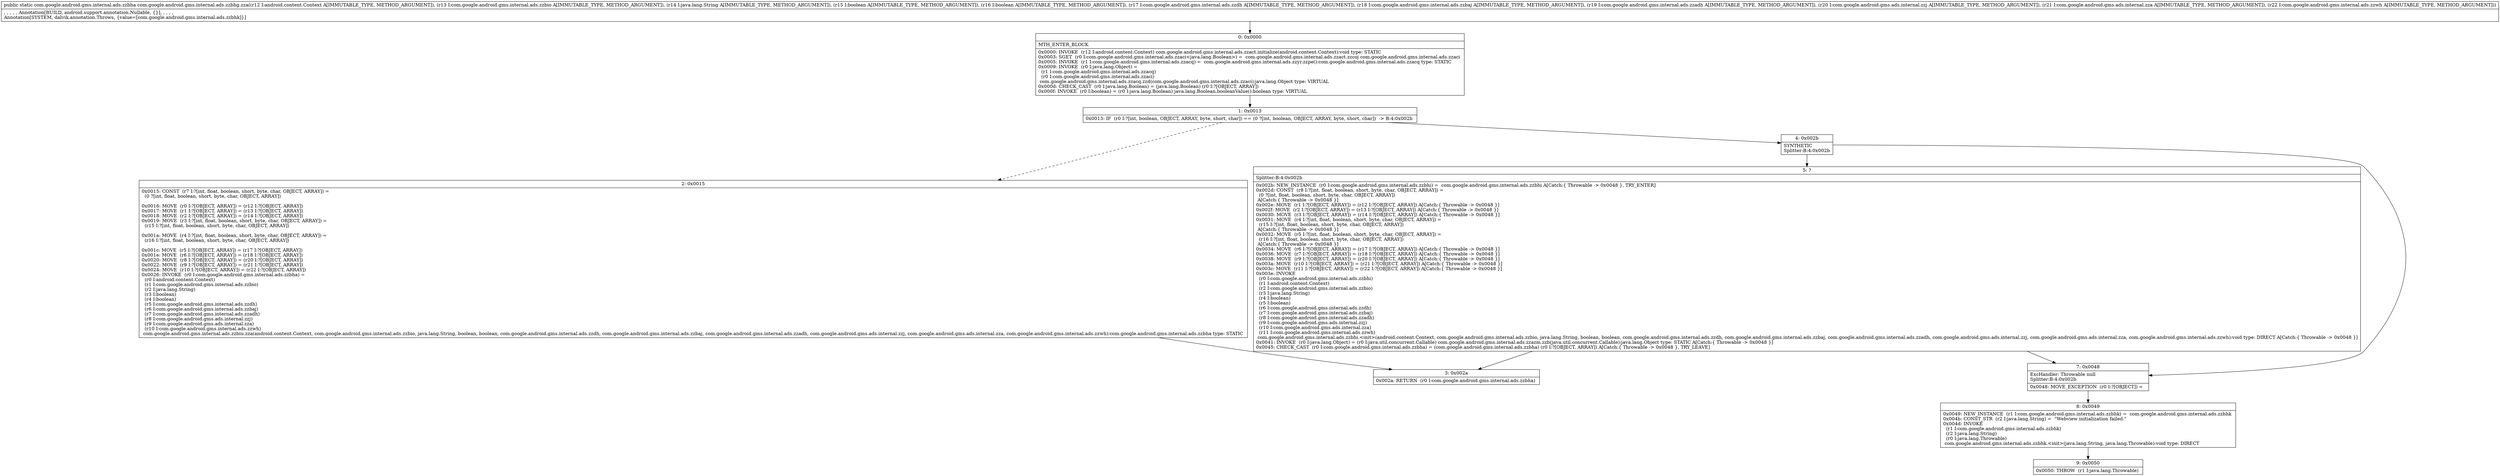 digraph "CFG forcom.google.android.gms.internal.ads.zzbhg.zza(Landroid\/content\/Context;Lcom\/google\/android\/gms\/internal\/ads\/zzbio;Ljava\/lang\/String;ZZLcom\/google\/android\/gms\/internal\/ads\/zzdh;Lcom\/google\/android\/gms\/internal\/ads\/zzbaj;Lcom\/google\/android\/gms\/internal\/ads\/zzadh;Lcom\/google\/android\/gms\/ads\/internal\/zzj;Lcom\/google\/android\/gms\/ads\/internal\/zza;Lcom\/google\/android\/gms\/internal\/ads\/zzwh;)Lcom\/google\/android\/gms\/internal\/ads\/zzbha;" {
Node_0 [shape=record,label="{0\:\ 0x0000|MTH_ENTER_BLOCK\l|0x0000: INVOKE  (r12 I:android.content.Context) com.google.android.gms.internal.ads.zzact.initialize(android.content.Context):void type: STATIC \l0x0003: SGET  (r0 I:com.google.android.gms.internal.ads.zzaci\<java.lang.Boolean\>) =  com.google.android.gms.internal.ads.zzact.zzcoj com.google.android.gms.internal.ads.zzaci \l0x0005: INVOKE  (r1 I:com.google.android.gms.internal.ads.zzacq) =  com.google.android.gms.internal.ads.zzyr.zzpe():com.google.android.gms.internal.ads.zzacq type: STATIC \l0x0009: INVOKE  (r0 I:java.lang.Object) = \l  (r1 I:com.google.android.gms.internal.ads.zzacq)\l  (r0 I:com.google.android.gms.internal.ads.zzaci)\l com.google.android.gms.internal.ads.zzacq.zzd(com.google.android.gms.internal.ads.zzaci):java.lang.Object type: VIRTUAL \l0x000d: CHECK_CAST  (r0 I:java.lang.Boolean) = (java.lang.Boolean) (r0 I:?[OBJECT, ARRAY]) \l0x000f: INVOKE  (r0 I:boolean) = (r0 I:java.lang.Boolean) java.lang.Boolean.booleanValue():boolean type: VIRTUAL \l}"];
Node_1 [shape=record,label="{1\:\ 0x0013|0x0013: IF  (r0 I:?[int, boolean, OBJECT, ARRAY, byte, short, char]) == (0 ?[int, boolean, OBJECT, ARRAY, byte, short, char])  \-\> B:4:0x002b \l}"];
Node_2 [shape=record,label="{2\:\ 0x0015|0x0015: CONST  (r7 I:?[int, float, boolean, short, byte, char, OBJECT, ARRAY]) = \l  (0 ?[int, float, boolean, short, byte, char, OBJECT, ARRAY])\l \l0x0016: MOVE  (r0 I:?[OBJECT, ARRAY]) = (r12 I:?[OBJECT, ARRAY]) \l0x0017: MOVE  (r1 I:?[OBJECT, ARRAY]) = (r13 I:?[OBJECT, ARRAY]) \l0x0018: MOVE  (r2 I:?[OBJECT, ARRAY]) = (r14 I:?[OBJECT, ARRAY]) \l0x0019: MOVE  (r3 I:?[int, float, boolean, short, byte, char, OBJECT, ARRAY]) = \l  (r15 I:?[int, float, boolean, short, byte, char, OBJECT, ARRAY])\l \l0x001a: MOVE  (r4 I:?[int, float, boolean, short, byte, char, OBJECT, ARRAY]) = \l  (r16 I:?[int, float, boolean, short, byte, char, OBJECT, ARRAY])\l \l0x001c: MOVE  (r5 I:?[OBJECT, ARRAY]) = (r17 I:?[OBJECT, ARRAY]) \l0x001e: MOVE  (r6 I:?[OBJECT, ARRAY]) = (r18 I:?[OBJECT, ARRAY]) \l0x0020: MOVE  (r8 I:?[OBJECT, ARRAY]) = (r20 I:?[OBJECT, ARRAY]) \l0x0022: MOVE  (r9 I:?[OBJECT, ARRAY]) = (r21 I:?[OBJECT, ARRAY]) \l0x0024: MOVE  (r10 I:?[OBJECT, ARRAY]) = (r22 I:?[OBJECT, ARRAY]) \l0x0026: INVOKE  (r0 I:com.google.android.gms.internal.ads.zzbha) = \l  (r0 I:android.content.Context)\l  (r1 I:com.google.android.gms.internal.ads.zzbio)\l  (r2 I:java.lang.String)\l  (r3 I:boolean)\l  (r4 I:boolean)\l  (r5 I:com.google.android.gms.internal.ads.zzdh)\l  (r6 I:com.google.android.gms.internal.ads.zzbaj)\l  (r7 I:com.google.android.gms.internal.ads.zzadh)\l  (r8 I:com.google.android.gms.ads.internal.zzj)\l  (r9 I:com.google.android.gms.ads.internal.zza)\l  (r10 I:com.google.android.gms.internal.ads.zzwh)\l com.google.android.gms.internal.ads.zzbiu.zza(android.content.Context, com.google.android.gms.internal.ads.zzbio, java.lang.String, boolean, boolean, com.google.android.gms.internal.ads.zzdh, com.google.android.gms.internal.ads.zzbaj, com.google.android.gms.internal.ads.zzadh, com.google.android.gms.ads.internal.zzj, com.google.android.gms.ads.internal.zza, com.google.android.gms.internal.ads.zzwh):com.google.android.gms.internal.ads.zzbha type: STATIC \l}"];
Node_3 [shape=record,label="{3\:\ 0x002a|0x002a: RETURN  (r0 I:com.google.android.gms.internal.ads.zzbha) \l}"];
Node_4 [shape=record,label="{4\:\ 0x002b|SYNTHETIC\lSplitter:B:4:0x002b\l}"];
Node_5 [shape=record,label="{5\:\ ?|Splitter:B:4:0x002b\l|0x002b: NEW_INSTANCE  (r0 I:com.google.android.gms.internal.ads.zzbhi) =  com.google.android.gms.internal.ads.zzbhi A[Catch:\{ Throwable \-\> 0x0048 \}, TRY_ENTER]\l0x002d: CONST  (r8 I:?[int, float, boolean, short, byte, char, OBJECT, ARRAY]) = \l  (0 ?[int, float, boolean, short, byte, char, OBJECT, ARRAY])\l A[Catch:\{ Throwable \-\> 0x0048 \}]\l0x002e: MOVE  (r1 I:?[OBJECT, ARRAY]) = (r12 I:?[OBJECT, ARRAY]) A[Catch:\{ Throwable \-\> 0x0048 \}]\l0x002f: MOVE  (r2 I:?[OBJECT, ARRAY]) = (r13 I:?[OBJECT, ARRAY]) A[Catch:\{ Throwable \-\> 0x0048 \}]\l0x0030: MOVE  (r3 I:?[OBJECT, ARRAY]) = (r14 I:?[OBJECT, ARRAY]) A[Catch:\{ Throwable \-\> 0x0048 \}]\l0x0031: MOVE  (r4 I:?[int, float, boolean, short, byte, char, OBJECT, ARRAY]) = \l  (r15 I:?[int, float, boolean, short, byte, char, OBJECT, ARRAY])\l A[Catch:\{ Throwable \-\> 0x0048 \}]\l0x0032: MOVE  (r5 I:?[int, float, boolean, short, byte, char, OBJECT, ARRAY]) = \l  (r16 I:?[int, float, boolean, short, byte, char, OBJECT, ARRAY])\l A[Catch:\{ Throwable \-\> 0x0048 \}]\l0x0034: MOVE  (r6 I:?[OBJECT, ARRAY]) = (r17 I:?[OBJECT, ARRAY]) A[Catch:\{ Throwable \-\> 0x0048 \}]\l0x0036: MOVE  (r7 I:?[OBJECT, ARRAY]) = (r18 I:?[OBJECT, ARRAY]) A[Catch:\{ Throwable \-\> 0x0048 \}]\l0x0038: MOVE  (r9 I:?[OBJECT, ARRAY]) = (r20 I:?[OBJECT, ARRAY]) A[Catch:\{ Throwable \-\> 0x0048 \}]\l0x003a: MOVE  (r10 I:?[OBJECT, ARRAY]) = (r21 I:?[OBJECT, ARRAY]) A[Catch:\{ Throwable \-\> 0x0048 \}]\l0x003c: MOVE  (r11 I:?[OBJECT, ARRAY]) = (r22 I:?[OBJECT, ARRAY]) A[Catch:\{ Throwable \-\> 0x0048 \}]\l0x003e: INVOKE  \l  (r0 I:com.google.android.gms.internal.ads.zzbhi)\l  (r1 I:android.content.Context)\l  (r2 I:com.google.android.gms.internal.ads.zzbio)\l  (r3 I:java.lang.String)\l  (r4 I:boolean)\l  (r5 I:boolean)\l  (r6 I:com.google.android.gms.internal.ads.zzdh)\l  (r7 I:com.google.android.gms.internal.ads.zzbaj)\l  (r8 I:com.google.android.gms.internal.ads.zzadh)\l  (r9 I:com.google.android.gms.ads.internal.zzj)\l  (r10 I:com.google.android.gms.ads.internal.zza)\l  (r11 I:com.google.android.gms.internal.ads.zzwh)\l com.google.android.gms.internal.ads.zzbhi.\<init\>(android.content.Context, com.google.android.gms.internal.ads.zzbio, java.lang.String, boolean, boolean, com.google.android.gms.internal.ads.zzdh, com.google.android.gms.internal.ads.zzbaj, com.google.android.gms.internal.ads.zzadh, com.google.android.gms.ads.internal.zzj, com.google.android.gms.ads.internal.zza, com.google.android.gms.internal.ads.zzwh):void type: DIRECT A[Catch:\{ Throwable \-\> 0x0048 \}]\l0x0041: INVOKE  (r0 I:java.lang.Object) = (r0 I:java.util.concurrent.Callable) com.google.android.gms.internal.ads.zzazm.zzb(java.util.concurrent.Callable):java.lang.Object type: STATIC A[Catch:\{ Throwable \-\> 0x0048 \}]\l0x0045: CHECK_CAST  (r0 I:com.google.android.gms.internal.ads.zzbha) = (com.google.android.gms.internal.ads.zzbha) (r0 I:?[OBJECT, ARRAY]) A[Catch:\{ Throwable \-\> 0x0048 \}, TRY_LEAVE]\l}"];
Node_7 [shape=record,label="{7\:\ 0x0048|ExcHandler: Throwable null\lSplitter:B:4:0x002b\l|0x0048: MOVE_EXCEPTION  (r0 I:?[OBJECT]) =  \l}"];
Node_8 [shape=record,label="{8\:\ 0x0049|0x0049: NEW_INSTANCE  (r1 I:com.google.android.gms.internal.ads.zzbhk) =  com.google.android.gms.internal.ads.zzbhk \l0x004b: CONST_STR  (r2 I:java.lang.String) =  \"Webview initialization failed.\" \l0x004d: INVOKE  \l  (r1 I:com.google.android.gms.internal.ads.zzbhk)\l  (r2 I:java.lang.String)\l  (r0 I:java.lang.Throwable)\l com.google.android.gms.internal.ads.zzbhk.\<init\>(java.lang.String, java.lang.Throwable):void type: DIRECT \l}"];
Node_9 [shape=record,label="{9\:\ 0x0050|0x0050: THROW  (r1 I:java.lang.Throwable) \l}"];
MethodNode[shape=record,label="{public static com.google.android.gms.internal.ads.zzbha com.google.android.gms.internal.ads.zzbhg.zza((r12 I:android.content.Context A[IMMUTABLE_TYPE, METHOD_ARGUMENT]), (r13 I:com.google.android.gms.internal.ads.zzbio A[IMMUTABLE_TYPE, METHOD_ARGUMENT]), (r14 I:java.lang.String A[IMMUTABLE_TYPE, METHOD_ARGUMENT]), (r15 I:boolean A[IMMUTABLE_TYPE, METHOD_ARGUMENT]), (r16 I:boolean A[IMMUTABLE_TYPE, METHOD_ARGUMENT]), (r17 I:com.google.android.gms.internal.ads.zzdh A[IMMUTABLE_TYPE, METHOD_ARGUMENT]), (r18 I:com.google.android.gms.internal.ads.zzbaj A[IMMUTABLE_TYPE, METHOD_ARGUMENT]), (r19 I:com.google.android.gms.internal.ads.zzadh A[IMMUTABLE_TYPE, METHOD_ARGUMENT]), (r20 I:com.google.android.gms.ads.internal.zzj A[IMMUTABLE_TYPE, METHOD_ARGUMENT]), (r21 I:com.google.android.gms.ads.internal.zza A[IMMUTABLE_TYPE, METHOD_ARGUMENT]), (r22 I:com.google.android.gms.internal.ads.zzwh A[IMMUTABLE_TYPE, METHOD_ARGUMENT]))  | , , , , , Annotation[BUILD, android.support.annotation.Nullable, \{\}], , , , , \lAnnotation[SYSTEM, dalvik.annotation.Throws, \{value=[com.google.android.gms.internal.ads.zzbhk]\}]\l}"];
MethodNode -> Node_0;
Node_0 -> Node_1;
Node_1 -> Node_2[style=dashed];
Node_1 -> Node_4;
Node_2 -> Node_3;
Node_4 -> Node_5;
Node_4 -> Node_7;
Node_5 -> Node_7;
Node_5 -> Node_3;
Node_7 -> Node_8;
Node_8 -> Node_9;
}

